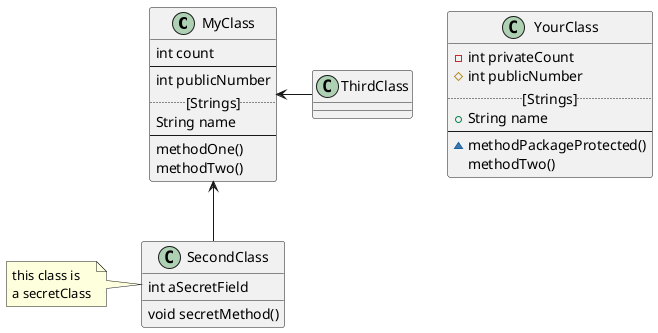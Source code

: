 @startuml test

class MyClass {
  int count
  --
  int publicNumber
  .. [Strings] ..
  String name
  --
  methodOne()
  methodTwo()
}

class YourClass {
  -int privateCount 
  #int publicNumber 
  .. [Strings] ..
  +String name
  --
  ~methodPackageProtected()
  methodTwo()
}

class SecondClass {
  int aSecretField
  void secretMethod()
}
note left : this class is\na secretClass

MyClass <-- SecondClass
MyClass <--right-- ThirdClass

@enduml